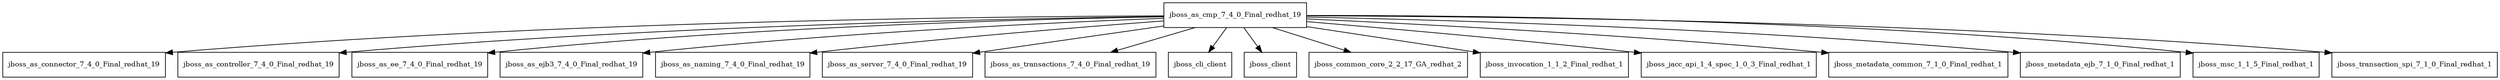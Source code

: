 digraph jboss_as_cmp_7_4_0_Final_redhat_19_dependencies {
  node [shape = box, fontsize=10.0];
  jboss_as_cmp_7_4_0_Final_redhat_19 -> jboss_as_connector_7_4_0_Final_redhat_19;
  jboss_as_cmp_7_4_0_Final_redhat_19 -> jboss_as_controller_7_4_0_Final_redhat_19;
  jboss_as_cmp_7_4_0_Final_redhat_19 -> jboss_as_ee_7_4_0_Final_redhat_19;
  jboss_as_cmp_7_4_0_Final_redhat_19 -> jboss_as_ejb3_7_4_0_Final_redhat_19;
  jboss_as_cmp_7_4_0_Final_redhat_19 -> jboss_as_naming_7_4_0_Final_redhat_19;
  jboss_as_cmp_7_4_0_Final_redhat_19 -> jboss_as_server_7_4_0_Final_redhat_19;
  jboss_as_cmp_7_4_0_Final_redhat_19 -> jboss_as_transactions_7_4_0_Final_redhat_19;
  jboss_as_cmp_7_4_0_Final_redhat_19 -> jboss_cli_client;
  jboss_as_cmp_7_4_0_Final_redhat_19 -> jboss_client;
  jboss_as_cmp_7_4_0_Final_redhat_19 -> jboss_common_core_2_2_17_GA_redhat_2;
  jboss_as_cmp_7_4_0_Final_redhat_19 -> jboss_invocation_1_1_2_Final_redhat_1;
  jboss_as_cmp_7_4_0_Final_redhat_19 -> jboss_jacc_api_1_4_spec_1_0_3_Final_redhat_1;
  jboss_as_cmp_7_4_0_Final_redhat_19 -> jboss_metadata_common_7_1_0_Final_redhat_1;
  jboss_as_cmp_7_4_0_Final_redhat_19 -> jboss_metadata_ejb_7_1_0_Final_redhat_1;
  jboss_as_cmp_7_4_0_Final_redhat_19 -> jboss_msc_1_1_5_Final_redhat_1;
  jboss_as_cmp_7_4_0_Final_redhat_19 -> jboss_transaction_spi_7_1_0_Final_redhat_1;
}

